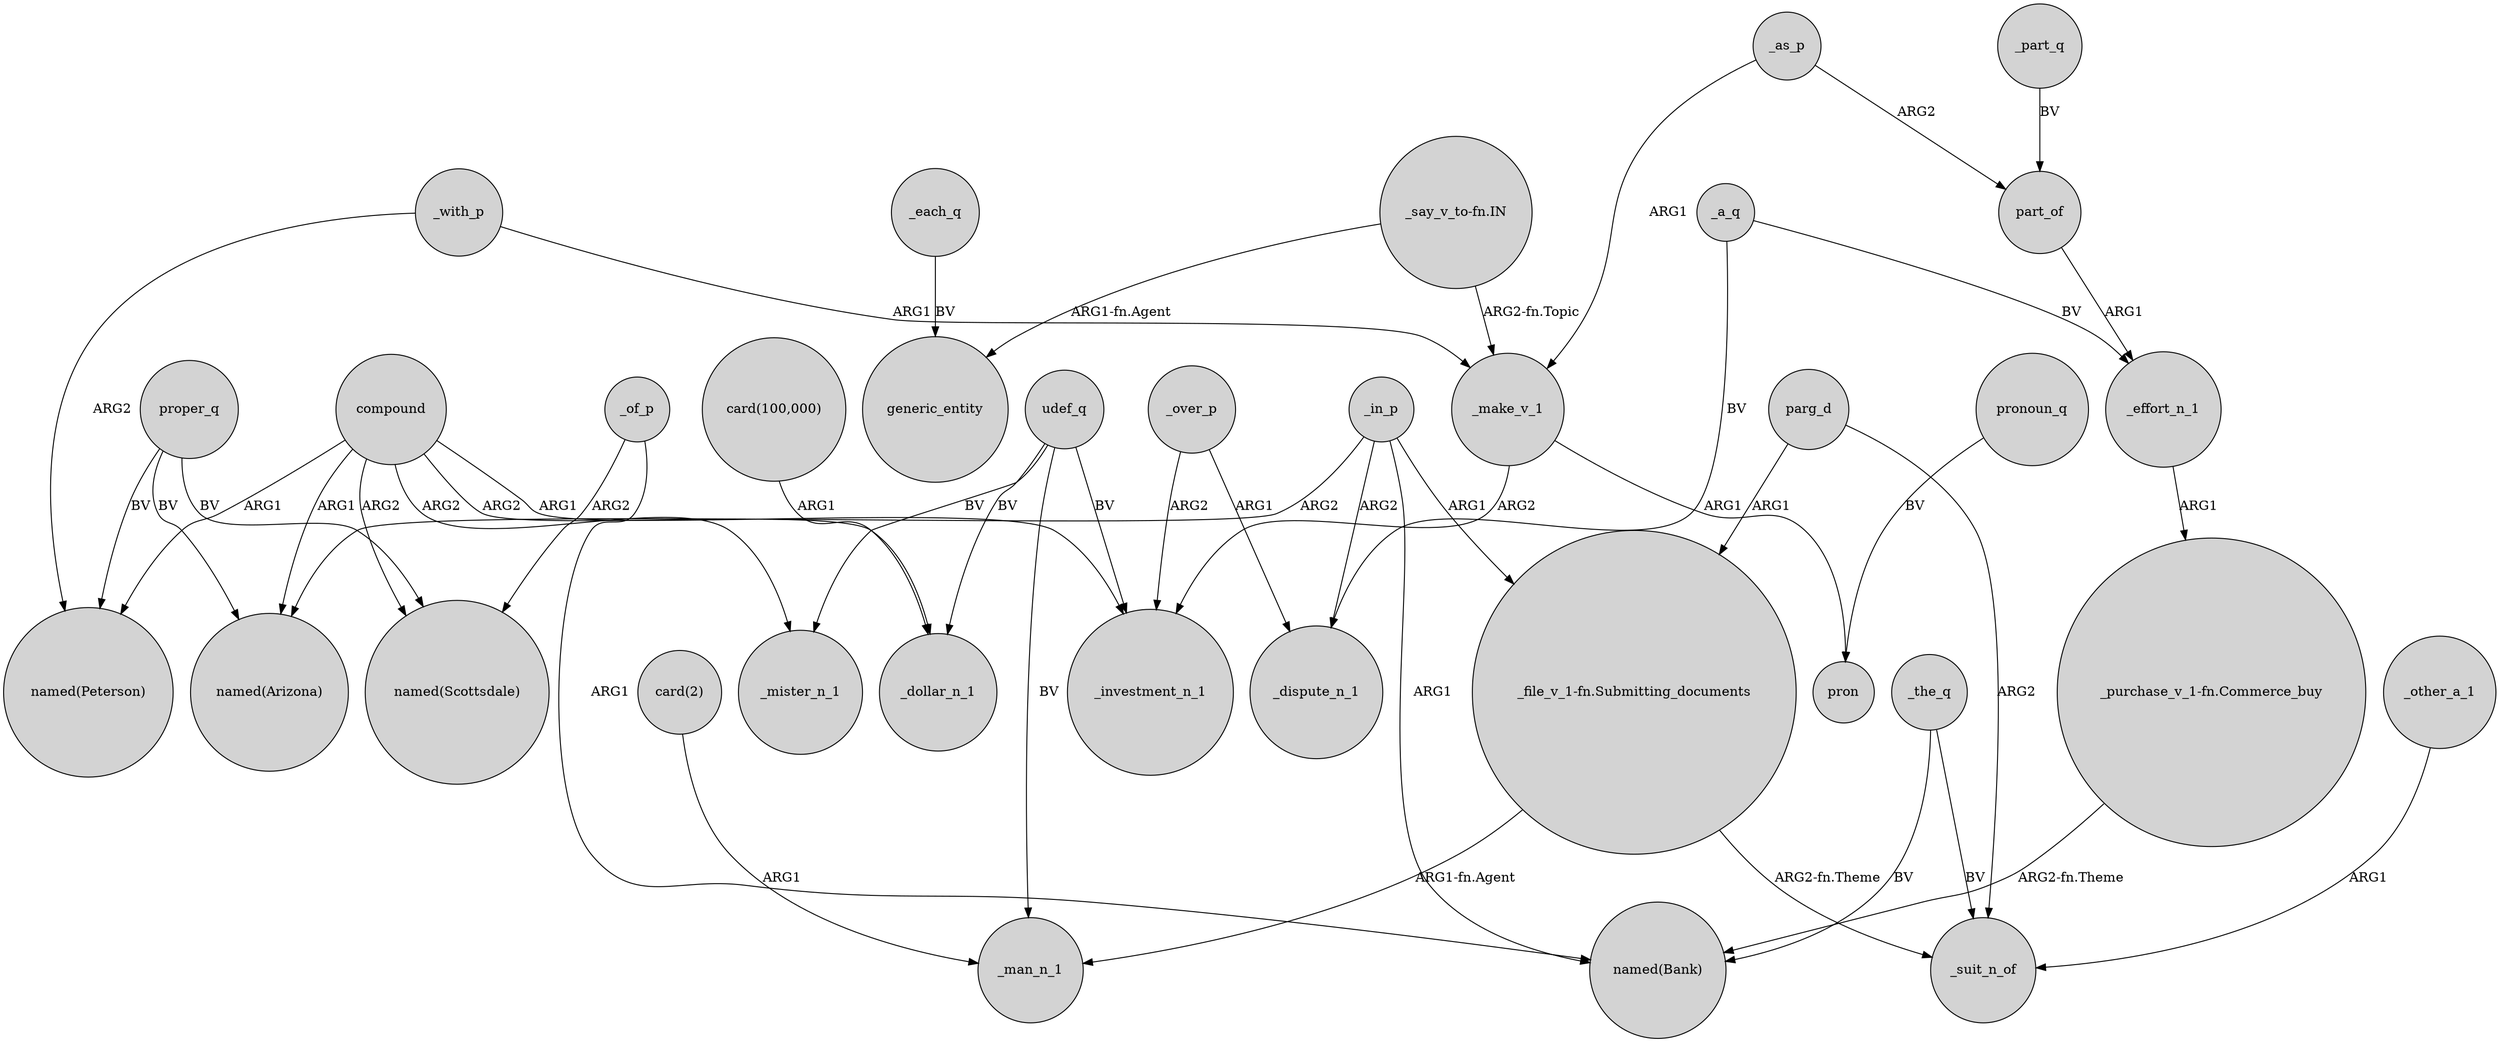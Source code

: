digraph {
	node [shape=circle style=filled]
	proper_q -> "named(Scottsdale)" [label=BV]
	compound -> "named(Arizona)" [label=ARG1]
	_in_p -> "named(Arizona)" [label=ARG2]
	"_say_v_to-fn.IN" -> generic_entity [label="ARG1-fn.Agent"]
	part_of -> _effort_n_1 [label=ARG1]
	_as_p -> part_of [label=ARG2]
	_over_p -> _dispute_n_1 [label=ARG1]
	compound -> _mister_n_1 [label=ARG2]
	_the_q -> _suit_n_of [label=BV]
	proper_q -> "named(Peterson)" [label=BV]
	_the_q -> "named(Bank)" [label=BV]
	udef_q -> _mister_n_1 [label=BV]
	parg_d -> "_file_v_1-fn.Submitting_documents" [label=ARG1]
	"_file_v_1-fn.Submitting_documents" -> _man_n_1 [label="ARG1-fn.Agent"]
	_of_p -> "named(Scottsdale)" [label=ARG2]
	_in_p -> "named(Bank)" [label=ARG1]
	"_file_v_1-fn.Submitting_documents" -> _suit_n_of [label="ARG2-fn.Theme"]
	_a_q -> _dispute_n_1 [label=BV]
	_part_q -> part_of [label=BV]
	compound -> _investment_n_1 [label=ARG1]
	_over_p -> _investment_n_1 [label=ARG2]
	_in_p -> "_file_v_1-fn.Submitting_documents" [label=ARG1]
	parg_d -> _suit_n_of [label=ARG2]
	pronoun_q -> pron [label=BV]
	_of_p -> "named(Bank)" [label=ARG1]
	proper_q -> "named(Arizona)" [label=BV]
	"_purchase_v_1-fn.Commerce_buy" -> "named(Bank)" [label="ARG2-fn.Theme"]
	compound -> "named(Scottsdale)" [label=ARG2]
	"card(100,000)" -> _dollar_n_1 [label=ARG1]
	"_say_v_to-fn.IN" -> _make_v_1 [label="ARG2-fn.Topic"]
	_make_v_1 -> pron [label=ARG1]
	compound -> "named(Peterson)" [label=ARG1]
	_with_p -> _make_v_1 [label=ARG1]
	_as_p -> _make_v_1 [label=ARG1]
	_other_a_1 -> _suit_n_of [label=ARG1]
	_each_q -> generic_entity [label=BV]
	_effort_n_1 -> "_purchase_v_1-fn.Commerce_buy" [label=ARG1]
	_in_p -> _dispute_n_1 [label=ARG2]
	_a_q -> _effort_n_1 [label=BV]
	"card(2)" -> _man_n_1 [label=ARG1]
	udef_q -> _man_n_1 [label=BV]
	udef_q -> _investment_n_1 [label=BV]
	_with_p -> "named(Peterson)" [label=ARG2]
	compound -> _dollar_n_1 [label=ARG2]
	udef_q -> _dollar_n_1 [label=BV]
	_make_v_1 -> _investment_n_1 [label=ARG2]
}
